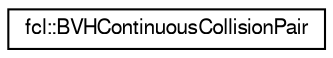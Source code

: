 digraph "Graphical Class Hierarchy"
{
  edge [fontname="FreeSans",fontsize="10",labelfontname="FreeSans",labelfontsize="10"];
  node [fontname="FreeSans",fontsize="10",shape=record];
  rankdir="LR";
  Node1 [label="fcl::BVHContinuousCollisionPair",height=0.2,width=0.4,color="black", fillcolor="white", style="filled",URL="$a00015.html",tooltip="Traversal node for continuous collision between BVH models. "];
}
